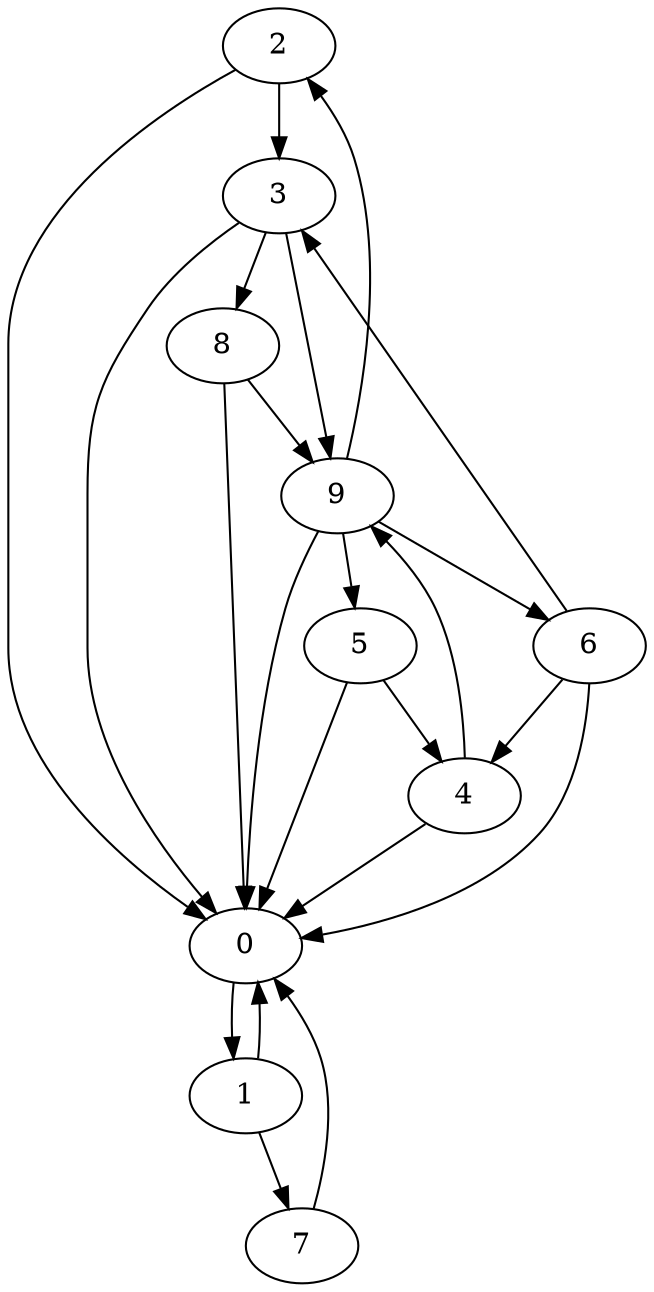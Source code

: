 strict digraph "" {
	0	 [component_delay=3];
	1	 [component_delay=3];
	0 -> 1	 [wire_delay=1];
	1 -> 0	 [wire_delay=1];
	7	 [component_delay=3];
	1 -> 7	 [wire_delay=1];
	2	 [component_delay=3];
	2 -> 0	 [wire_delay=1];
	3	 [component_delay=3];
	2 -> 3	 [wire_delay=1];
	3 -> 0	 [wire_delay=1];
	8	 [component_delay=3];
	3 -> 8	 [wire_delay=1];
	9	 [component_delay=3];
	3 -> 9	 [wire_delay=1];
	4	 [component_delay=3];
	4 -> 0	 [wire_delay=1];
	4 -> 9	 [wire_delay=1];
	5	 [component_delay=3];
	5 -> 0	 [wire_delay=1];
	5 -> 4	 [wire_delay=1];
	6	 [component_delay=3];
	6 -> 0	 [wire_delay=1];
	6 -> 3	 [wire_delay=1];
	6 -> 4	 [wire_delay=1];
	7 -> 0	 [wire_delay=1];
	8 -> 0	 [wire_delay=1];
	8 -> 9	 [wire_delay=1];
	9 -> 0	 [wire_delay=1];
	9 -> 2	 [wire_delay=1];
	9 -> 5	 [wire_delay=1];
	9 -> 6	 [wire_delay=1];
}
